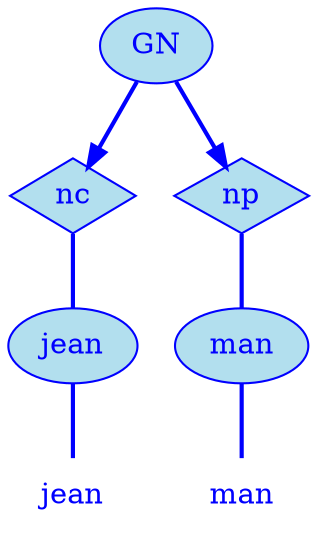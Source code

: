 digraph g {
	graph [bb="0,0,144,252"];
	node [label="\N"];
	graph [_draw_="c 5 -white C 5 -white P 4 0 0 0 252 144 252 144 0 ",
		xdotversion="1.2"];
	"mc1s1_t1#token84" [label=jean, shape=plaintext, fillcolor=lightblue2, fontcolor=blue, pos="31,18", width="0.75", height="0.50", _ldraw_="F 14.000000 11 -Times-Roman c 4 -blue T 31 13 0 29 4 -jean "];
	"mc1s1_W1#wordmc1s1_t1#token" [label=jean, shape=ellipse, fillcolor=lightblue2, fontcolor=blue, pos="31,90", width="0.86", height="0.50", color=blue, style=filled, _draw_="S 6 -filled c 4 -blue C 10 -lightblue2 E 31 90 31 18 ", _ldraw_="F 14.000000 11 -Times-Roman c 4 -blue T 31 85 0 29 4 -jean "];
	"mc1s1_P1L1#pos" [label=nc, shape=diamond, fillcolor=lightblue2, fontcolor=blue, pos="35,162", width="0.75", height="0.50", color=blue, style=filled, _draw_="S 6 -filled c 4 -blue C 10 -lightblue2 P 4 35 180 8 162 35 144 62 162 ", _ldraw_="F 14.000000 11 -Times-Roman c 4 -blue T 35 157 0 16 2 -nc "];
	"mc1s1_t3#token87" [label=man, shape=plaintext, fillcolor=lightblue2, fontcolor=blue, pos="112,18", width="0.75", height="0.50", _ldraw_="F 14.000000 11 -Times-Roman c 4 -blue T 112 13 0 30 3 -man "];
	"mc1s1_W2#wordmc1s1_t3#token" [label=man, shape=ellipse, fillcolor=lightblue2, fontcolor=blue, pos="112,90", width="0.89", height="0.50", color=blue, style=filled, _draw_="S 6 -filled c 4 -blue C 10 -lightblue2 E 112 90 32 18 ", _ldraw_="F 14.000000 11 -Times-Roman c 4 -blue T 112 85 0 30 3 -man "];
	"mc1s1_P14#pos" [label=np, shape=diamond, fillcolor=lightblue2, fontcolor=blue, pos="109,162", width="0.75", height="0.50", color=blue, style=filled, _draw_="S 6 -filled c 4 -blue C 10 -lightblue2 P 4 109 180 82 162 109 144 136 162 ", _ldraw_="F 14.000000 11 -Times-Roman c 4 -blue T 109 157 0 17 2 -np "];
	"mc1s1_chk0#chunk" [label=GN, fillcolor=lightblue2, fontcolor=blue, pos="72,234", width="0.75", height="0.50", color=blue, style=filled, arrowhead=doubleoctagon, _draw_="S 6 -filled c 4 -blue C 10 -lightblue2 E 72 234 27 18 ", _ldraw_="F 14.000000 11 -Times-Roman c 4 -blue T 72 229 0 22 2 -GN "];
	"mc1s1_W1#wordmc1s1_t1#token" -> "mc1s1_t1#token84" [arrowhead=none, color=blue, fontcolor=blue, style=bold, minlen=1, pos="31,72 31,61 31,47 31,36", _draw_="S 4 -bold c 4 -blue B 4 31 72 31 61 31 47 31 36 "];
	"mc1s1_P1L1#pos" -> "mc1s1_W1#wordmc1s1_t1#token" [arrowhead=none, color=blue, fontcolor=blue, style=bold, minlen=1, pos="34,145 33,134 33,119 32,108", _draw_="S 4 -bold c 4 -blue B 4 34 145 33 134 33 119 32 108 "];
	"mc1s1_W2#wordmc1s1_t3#token" -> "mc1s1_t3#token87" [arrowhead=none, color=blue, fontcolor=blue, style=bold, minlen=1, pos="112,72 112,61 112,47 112,36", _draw_="S 4 -bold c 4 -blue B 4 112 72 112 61 112 47 112 36 "];
	"mc1s1_P14#pos" -> "mc1s1_W2#wordmc1s1_t3#token" [arrowhead=none, color=blue, fontcolor=blue, style=bold, minlen=1, pos="110,144 111,133 111,119 111,108", _draw_="S 4 -bold c 4 -blue B 4 110 144 111 133 111 119 111 108 "];
	"mc1s1_chk0#chunk" -> "mc1s1_P1L1#pos" [color=blue, fontcolor=blue, style=bold, minlen=1, pos="e,42,176 63,217 58,208 52,195 47,185", shape=normal, _draw_="S 4 -bold c 4 -blue B 4 63 217 58 208 52 195 47 185 ", _hdraw_="S 5 -solid S 15 -setlinewidth(1) c 4 -blue C 4 -blue P 3 50 183 42 176 44 186 "];
	"mc1s1_chk0#chunk" -> "mc1s1_P14#pos" [color=blue, fontcolor=blue, style=bold, minlen=1, pos="e,102,176 81,217 86,208 92,195 97,185", shape=normal, _draw_="S 4 -bold c 4 -blue B 4 81 217 86 208 92 195 97 185 ", _hdraw_="S 5 -solid S 15 -setlinewidth(1) c 4 -blue C 4 -blue P 3 100 186 102 176 94 183 "];
}
